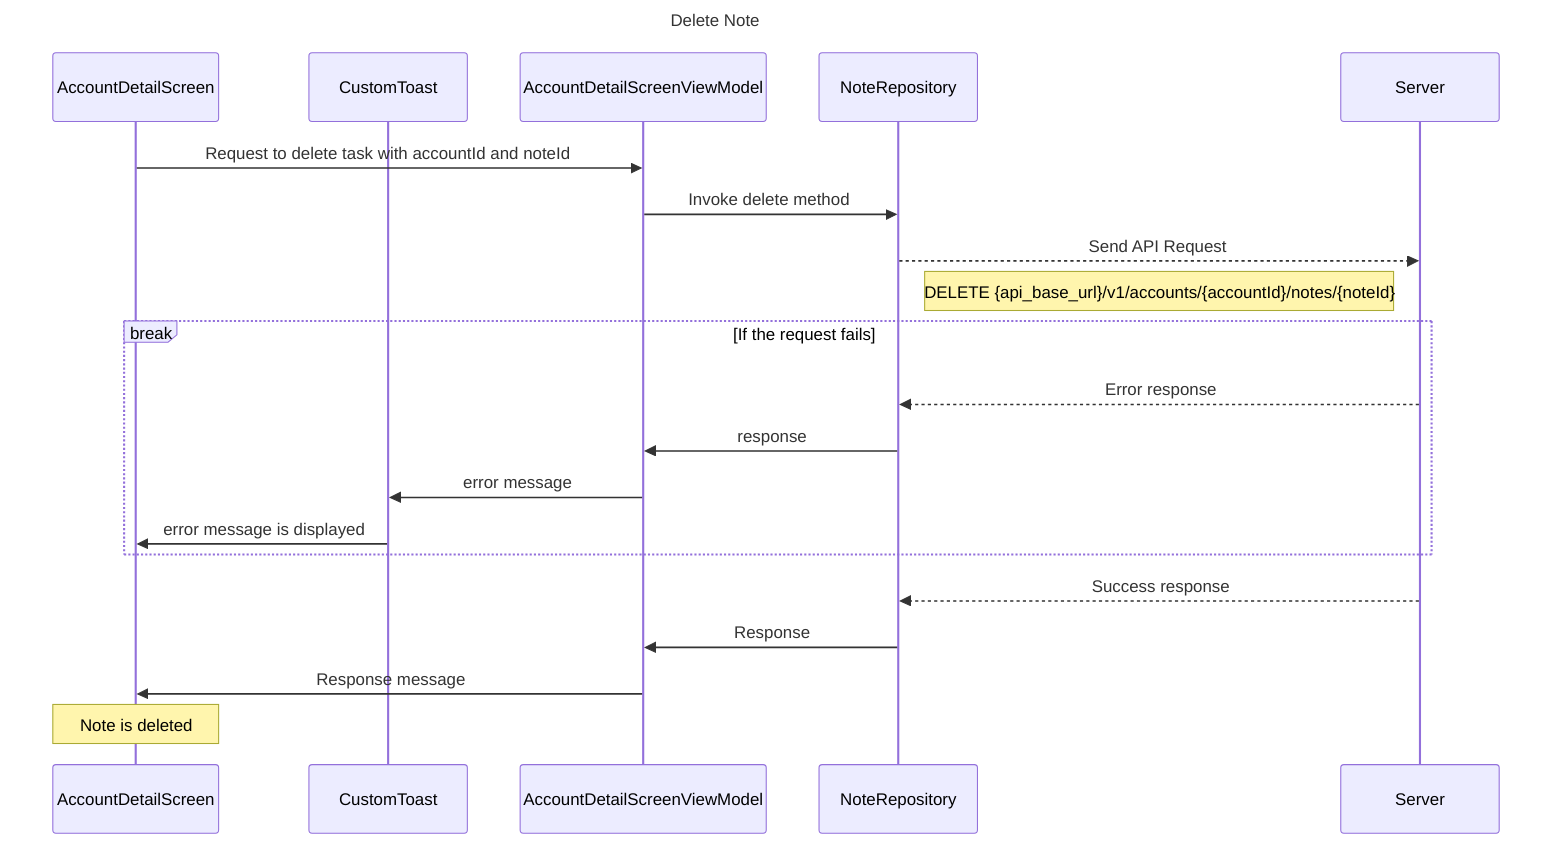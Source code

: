 sequenceDiagram
    title Delete Note

    participant ADS as AccountDetailScreen
    participant CT as CustomToast
    participant ADSVM as AccountDetailScreenViewModel
    participant NR as NoteRepository
    participant S as Server


    ADS->>ADSVM: Request to delete task with accountId and noteId
    ADSVM->>NR: Invoke delete method
    NR-->>S: Send API Request
    note right of NR: DELETE {api_base_url}/v1/accounts/{accountId}/notes/{noteId}

    break If the request fails
        S-->>NR: Error response
        NR->>ADSVM: response
        ADSVM->>CT: error message
        CT->>ADS: error message is displayed
    end

    S-->>NR: Success response
    NR->>ADSVM: Response
    ADSVM->>ADS: Response message
    note over ADS: Note is deleted